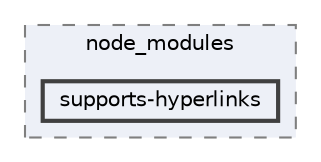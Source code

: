 digraph "pkiclassroomrescheduler/src/main/frontend/node_modules/supports-hyperlinks"
{
 // LATEX_PDF_SIZE
  bgcolor="transparent";
  edge [fontname=Helvetica,fontsize=10,labelfontname=Helvetica,labelfontsize=10];
  node [fontname=Helvetica,fontsize=10,shape=box,height=0.2,width=0.4];
  compound=true
  subgraph clusterdir_72953eda66ccb3a2722c28e1c3e6c23b {
    graph [ bgcolor="#edf0f7", pencolor="grey50", label="node_modules", fontname=Helvetica,fontsize=10 style="filled,dashed", URL="dir_72953eda66ccb3a2722c28e1c3e6c23b.html",tooltip=""]
  dir_b88db7ec9d2d4321d69ed58fee848cce [label="supports-hyperlinks", fillcolor="#edf0f7", color="grey25", style="filled,bold", URL="dir_b88db7ec9d2d4321d69ed58fee848cce.html",tooltip=""];
  }
}
